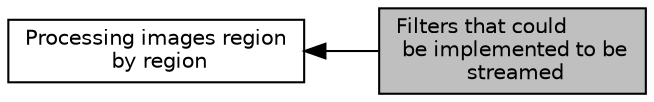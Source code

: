 digraph "Filters that could be implemented to be streamed"
{
  edge [fontname="Helvetica",fontsize="10",labelfontname="Helvetica",labelfontsize="10"];
  node [fontname="Helvetica",fontsize="10",shape=box];
  rankdir=LR;
  Node1 [label="Filters that could\l be implemented to be\l streamed",height=0.2,width=0.4,color="black", fillcolor="grey75", style="filled", fontcolor="black",tooltip=" "];
  Node2 [label="Processing images region\l by region",height=0.2,width=0.4,color="black", fillcolor="white", style="filled",URL="$group__StreamingGroup.html",tooltip=" "];
  Node2->Node1 [shape=plaintext, dir="back", style="solid"];
}
